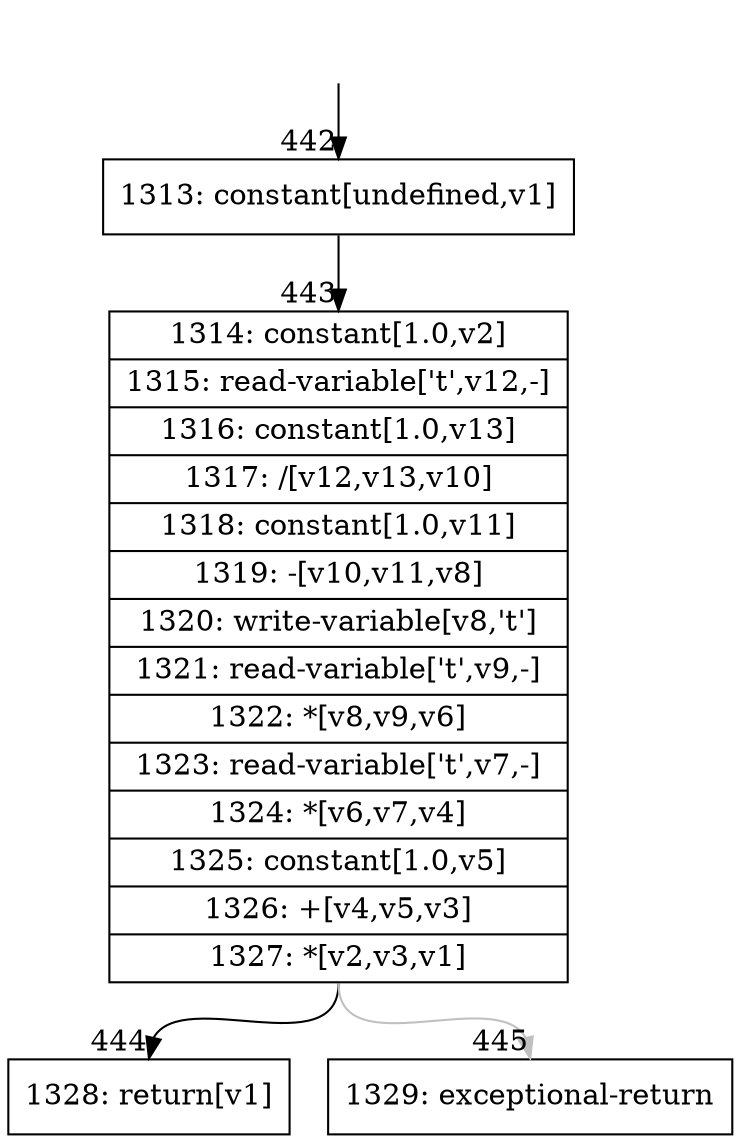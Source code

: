 digraph {
rankdir="TD"
BB_entry45[shape=none,label=""];
BB_entry45 -> BB442 [tailport=s, headport=n, headlabel="    442"]
BB442 [shape=record label="{1313: constant[undefined,v1]}" ] 
BB442 -> BB443 [tailport=s, headport=n, headlabel="      443"]
BB443 [shape=record label="{1314: constant[1.0,v2]|1315: read-variable['t',v12,-]|1316: constant[1.0,v13]|1317: /[v12,v13,v10]|1318: constant[1.0,v11]|1319: -[v10,v11,v8]|1320: write-variable[v8,'t']|1321: read-variable['t',v9,-]|1322: *[v8,v9,v6]|1323: read-variable['t',v7,-]|1324: *[v6,v7,v4]|1325: constant[1.0,v5]|1326: +[v4,v5,v3]|1327: *[v2,v3,v1]}" ] 
BB443 -> BB444 [tailport=s, headport=n, headlabel="      444"]
BB443 -> BB445 [tailport=s, headport=n, color=gray, headlabel="      445"]
BB444 [shape=record label="{1328: return[v1]}" ] 
BB445 [shape=record label="{1329: exceptional-return}" ] 
//#$~ 536
}

